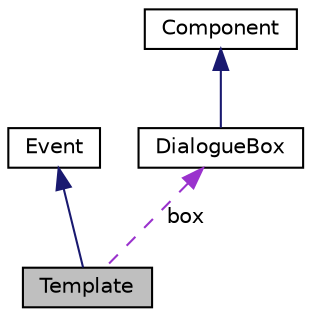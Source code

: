 digraph "Template"
{
 // LATEX_PDF_SIZE
  edge [fontname="Helvetica",fontsize="10",labelfontname="Helvetica",labelfontsize="10"];
  node [fontname="Helvetica",fontsize="10",shape=record];
  Node1 [label="Template",height=0.2,width=0.4,color="black", fillcolor="grey75", style="filled", fontcolor="black",tooltip=" "];
  Node2 -> Node1 [dir="back",color="midnightblue",fontsize="10",style="solid"];
  Node2 [label="Event",height=0.2,width=0.4,color="black", fillcolor="white", style="filled",URL="$class_event.html",tooltip="events launched in gameplay An event launched by interacting with a node. Overrides gameplay."];
  Node3 -> Node1 [dir="back",color="darkorchid3",fontsize="10",style="dashed",label=" box" ];
  Node3 [label="DialogueBox",height=0.2,width=0.4,color="black", fillcolor="white", style="filled",URL="$class_dialogue_box.html",tooltip=" "];
  Node4 -> Node3 [dir="back",color="midnightblue",fontsize="10",style="solid"];
  Node4 [label="Component",height=0.2,width=0.4,color="black", fillcolor="white", style="filled",URL="$class_component.html",tooltip="container class for Components Components makes up a scene for events"];
}
